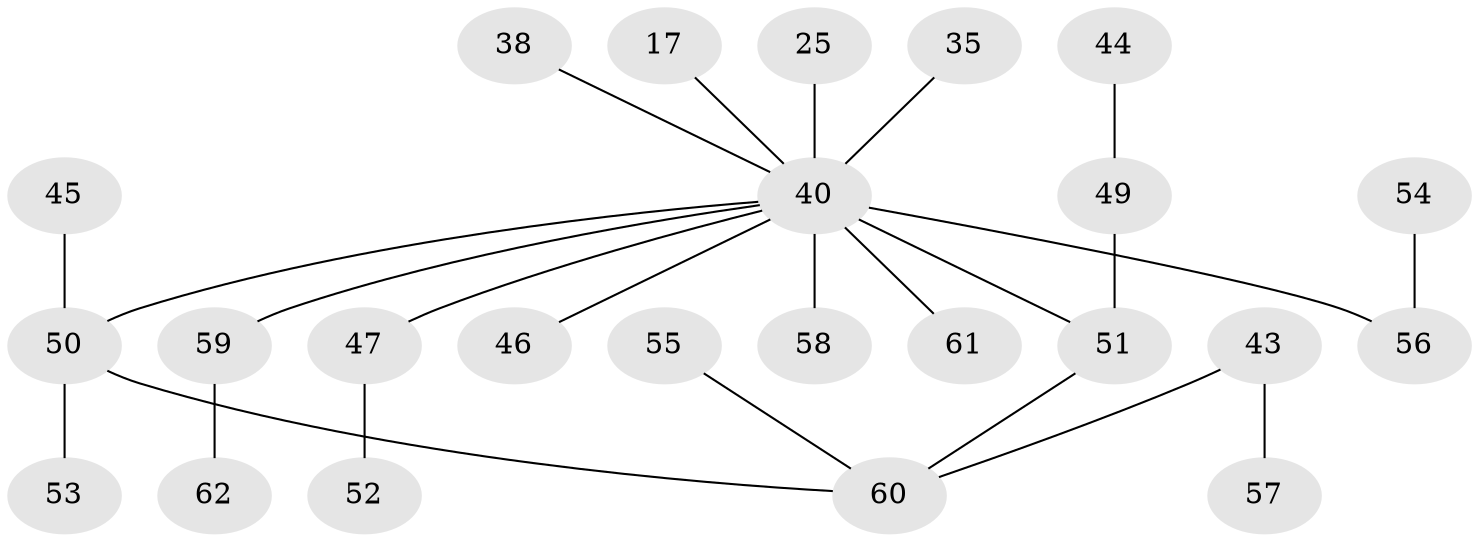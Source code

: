// original degree distribution, {3: 0.16129032258064516, 5: 0.03225806451612903, 4: 0.06451612903225806, 8: 0.016129032258064516, 2: 0.3064516129032258, 1: 0.41935483870967744}
// Generated by graph-tools (version 1.1) at 2025/45/03/04/25 21:45:06]
// undirected, 24 vertices, 24 edges
graph export_dot {
graph [start="1"]
  node [color=gray90,style=filled];
  17;
  25;
  35 [super="+12"];
  38;
  40 [super="+8+21+10"];
  43;
  44;
  45;
  46;
  47;
  49 [super="+33"];
  50 [super="+34"];
  51 [super="+2+48"];
  52;
  53;
  54;
  55;
  56 [super="+26+36+39"];
  57;
  58 [super="+42"];
  59 [super="+37"];
  60 [super="+32+41"];
  61;
  62;
  17 -- 40;
  25 -- 40;
  35 -- 40;
  38 -- 40;
  40 -- 46;
  40 -- 51 [weight=3];
  40 -- 47;
  40 -- 61;
  40 -- 50;
  40 -- 56;
  40 -- 59;
  40 -- 58;
  43 -- 57;
  43 -- 60;
  44 -- 49;
  45 -- 50;
  47 -- 52;
  49 -- 51;
  50 -- 53;
  50 -- 60;
  51 -- 60;
  54 -- 56;
  55 -- 60;
  59 -- 62;
}
